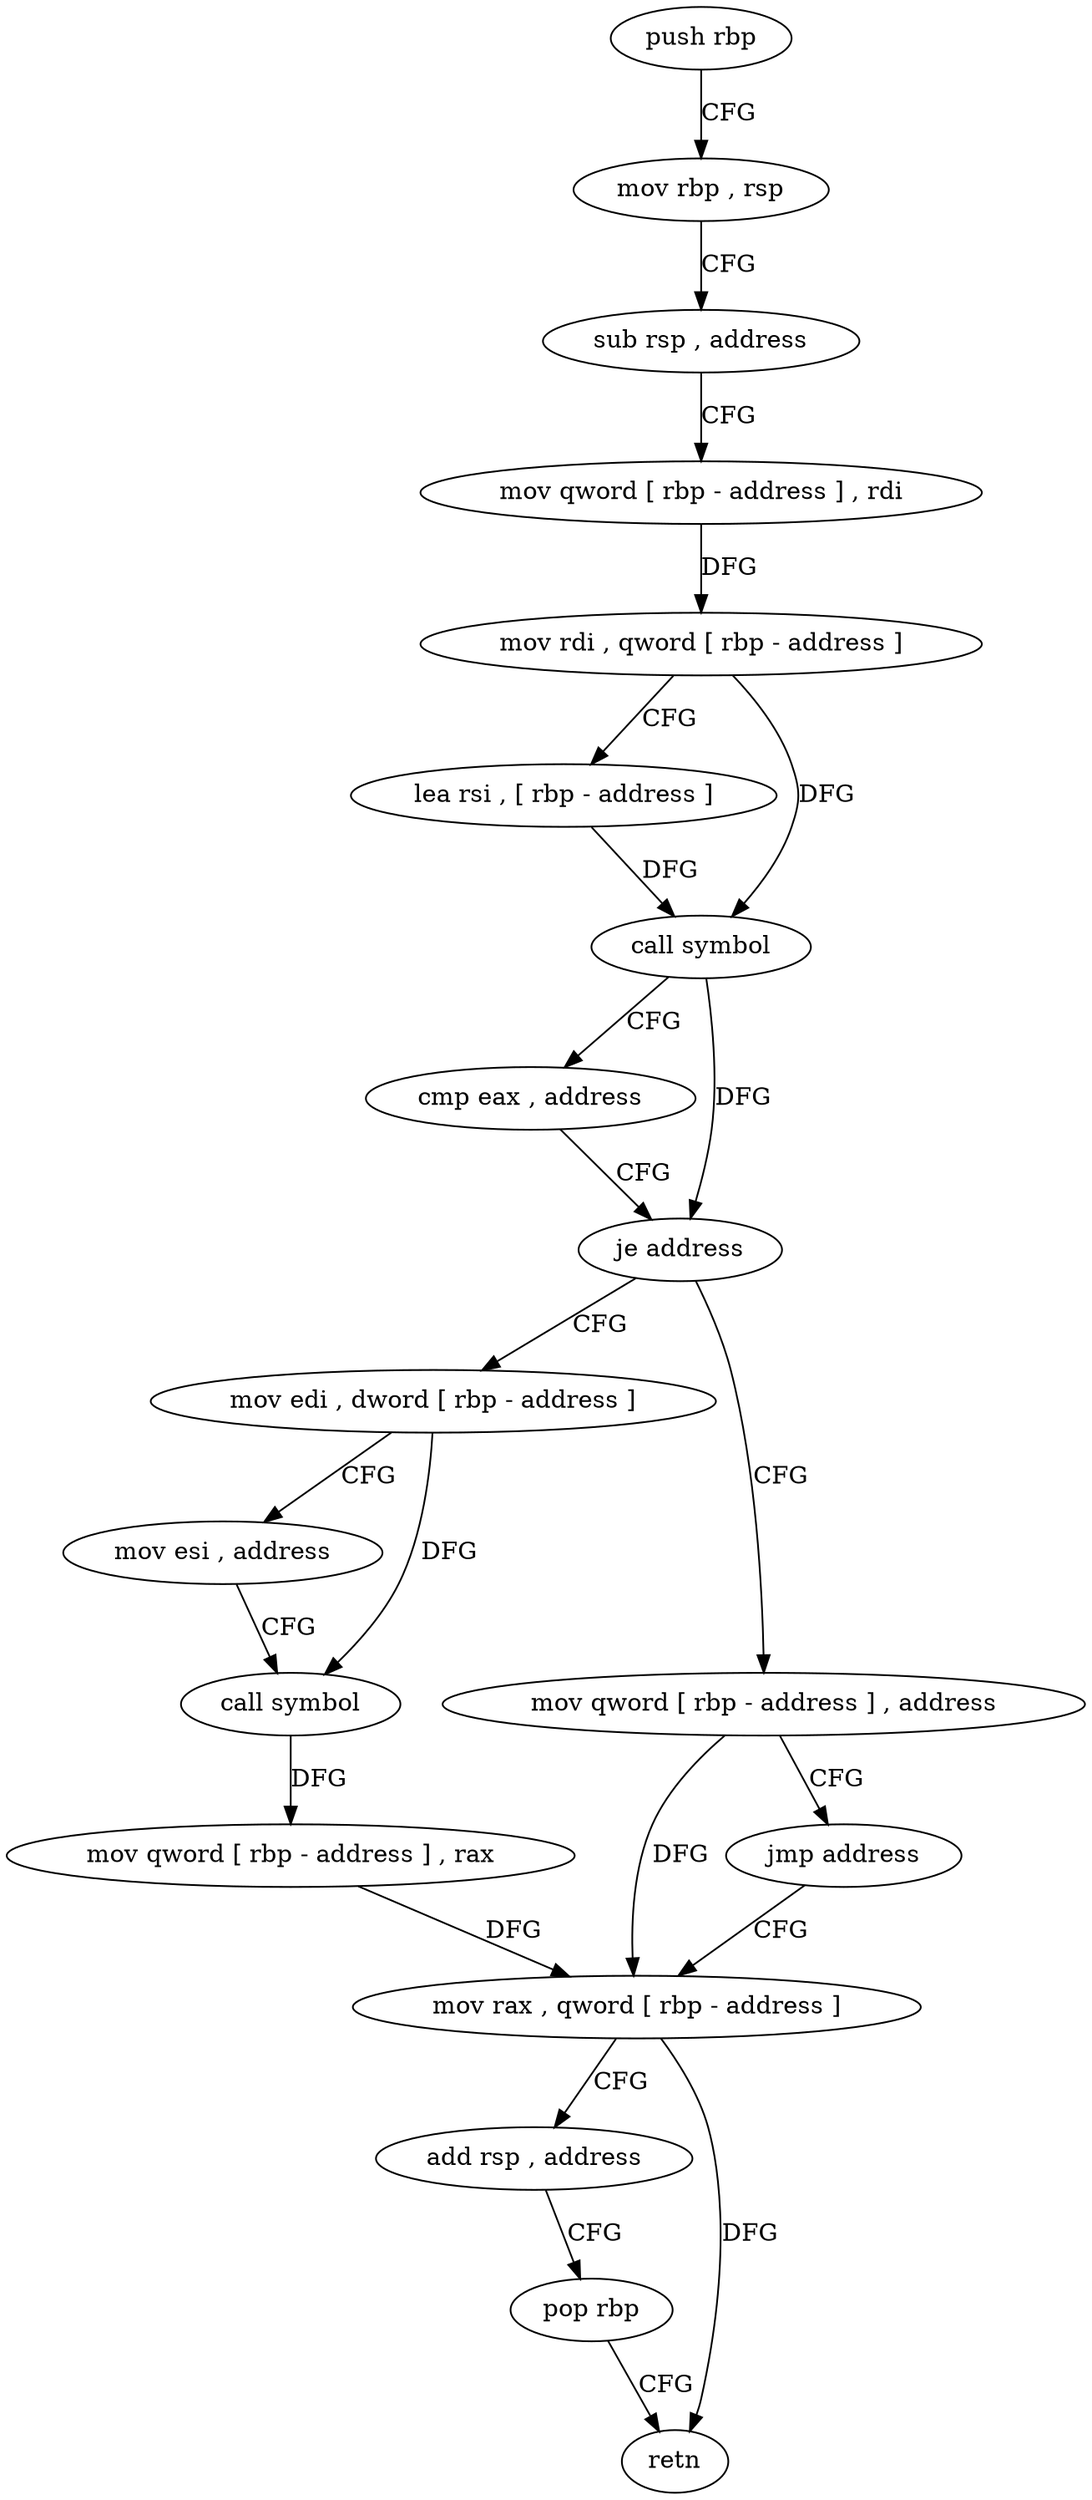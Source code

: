digraph "func" {
"4277728" [label = "push rbp" ]
"4277729" [label = "mov rbp , rsp" ]
"4277732" [label = "sub rsp , address" ]
"4277739" [label = "mov qword [ rbp - address ] , rdi" ]
"4277743" [label = "mov rdi , qword [ rbp - address ]" ]
"4277747" [label = "lea rsi , [ rbp - address ]" ]
"4277754" [label = "call symbol" ]
"4277759" [label = "cmp eax , address" ]
"4277762" [label = "je address" ]
"4277781" [label = "mov edi , dword [ rbp - address ]" ]
"4277768" [label = "mov qword [ rbp - address ] , address" ]
"4277787" [label = "mov esi , address" ]
"4277792" [label = "call symbol" ]
"4277797" [label = "mov qword [ rbp - address ] , rax" ]
"4277801" [label = "mov rax , qword [ rbp - address ]" ]
"4277776" [label = "jmp address" ]
"4277805" [label = "add rsp , address" ]
"4277812" [label = "pop rbp" ]
"4277813" [label = "retn" ]
"4277728" -> "4277729" [ label = "CFG" ]
"4277729" -> "4277732" [ label = "CFG" ]
"4277732" -> "4277739" [ label = "CFG" ]
"4277739" -> "4277743" [ label = "DFG" ]
"4277743" -> "4277747" [ label = "CFG" ]
"4277743" -> "4277754" [ label = "DFG" ]
"4277747" -> "4277754" [ label = "DFG" ]
"4277754" -> "4277759" [ label = "CFG" ]
"4277754" -> "4277762" [ label = "DFG" ]
"4277759" -> "4277762" [ label = "CFG" ]
"4277762" -> "4277781" [ label = "CFG" ]
"4277762" -> "4277768" [ label = "CFG" ]
"4277781" -> "4277787" [ label = "CFG" ]
"4277781" -> "4277792" [ label = "DFG" ]
"4277768" -> "4277776" [ label = "CFG" ]
"4277768" -> "4277801" [ label = "DFG" ]
"4277787" -> "4277792" [ label = "CFG" ]
"4277792" -> "4277797" [ label = "DFG" ]
"4277797" -> "4277801" [ label = "DFG" ]
"4277801" -> "4277805" [ label = "CFG" ]
"4277801" -> "4277813" [ label = "DFG" ]
"4277776" -> "4277801" [ label = "CFG" ]
"4277805" -> "4277812" [ label = "CFG" ]
"4277812" -> "4277813" [ label = "CFG" ]
}
